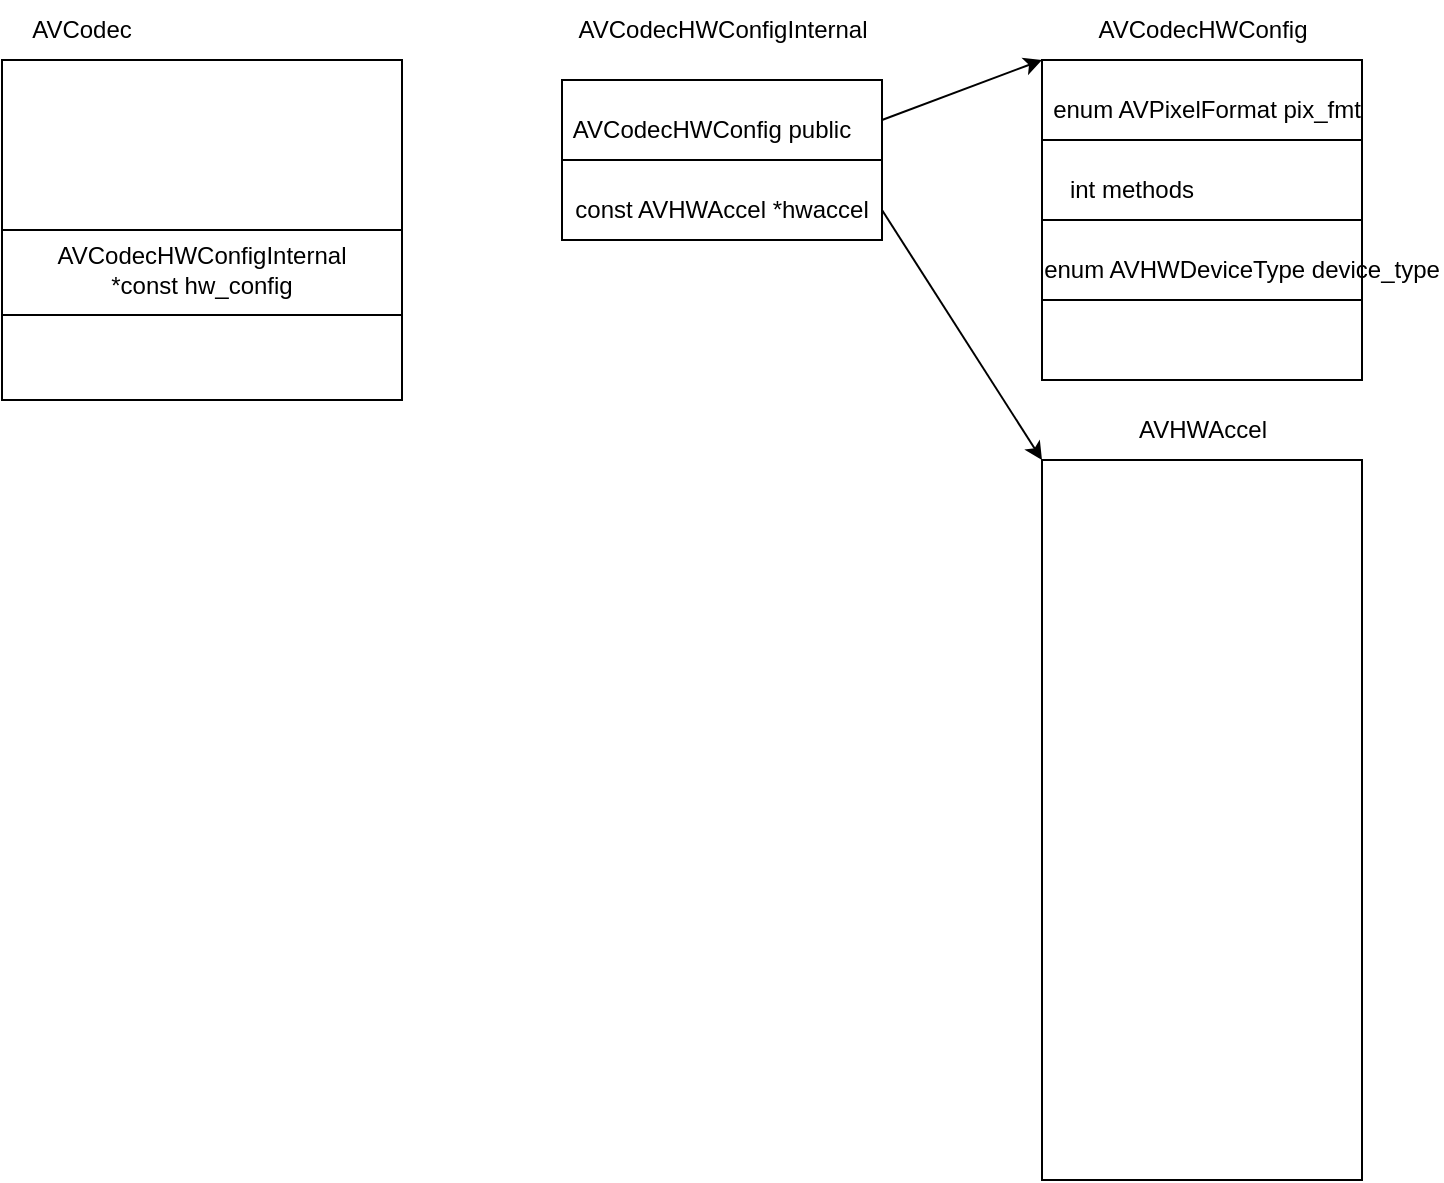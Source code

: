 <mxfile version="22.1.11" type="github">
  <diagram name="第 1 页" id="isXLuRnGI-NDV8r-viSz">
    <mxGraphModel dx="1434" dy="740" grid="1" gridSize="10" guides="1" tooltips="1" connect="1" arrows="1" fold="1" page="1" pageScale="1" pageWidth="827" pageHeight="1169" math="0" shadow="0">
      <root>
        <mxCell id="0" />
        <mxCell id="1" parent="0" />
        <mxCell id="Odgmvv2kuB0IVisa0Zmx-1" value="" style="rounded=0;whiteSpace=wrap;html=1;" vertex="1" parent="1">
          <mxGeometry x="160" y="280" width="200" height="170" as="geometry" />
        </mxCell>
        <mxCell id="Odgmvv2kuB0IVisa0Zmx-2" value="AVCodec" style="text;html=1;strokeColor=none;fillColor=none;align=center;verticalAlign=middle;whiteSpace=wrap;rounded=0;" vertex="1" parent="1">
          <mxGeometry x="170" y="250" width="60" height="30" as="geometry" />
        </mxCell>
        <mxCell id="Odgmvv2kuB0IVisa0Zmx-3" value="" style="endArrow=none;html=1;rounded=0;entryX=1;entryY=0.5;entryDx=0;entryDy=0;exitX=0;exitY=0.5;exitDx=0;exitDy=0;" edge="1" parent="1" source="Odgmvv2kuB0IVisa0Zmx-1" target="Odgmvv2kuB0IVisa0Zmx-1">
          <mxGeometry width="50" height="50" relative="1" as="geometry">
            <mxPoint x="80" y="420" as="sourcePoint" />
            <mxPoint x="130" y="370" as="targetPoint" />
          </mxGeometry>
        </mxCell>
        <mxCell id="Odgmvv2kuB0IVisa0Zmx-4" value="" style="endArrow=none;html=1;rounded=0;entryX=1;entryY=0.75;entryDx=0;entryDy=0;exitX=0;exitY=0.75;exitDx=0;exitDy=0;" edge="1" parent="1" source="Odgmvv2kuB0IVisa0Zmx-1" target="Odgmvv2kuB0IVisa0Zmx-1">
          <mxGeometry width="50" height="50" relative="1" as="geometry">
            <mxPoint x="70" y="430" as="sourcePoint" />
            <mxPoint x="120" y="380" as="targetPoint" />
          </mxGeometry>
        </mxCell>
        <mxCell id="Odgmvv2kuB0IVisa0Zmx-5" value="AVCodecHWConfigInternal *const hw_config" style="text;html=1;strokeColor=none;fillColor=none;align=center;verticalAlign=middle;whiteSpace=wrap;rounded=0;" vertex="1" parent="1">
          <mxGeometry x="170" y="370" width="180" height="30" as="geometry" />
        </mxCell>
        <mxCell id="Odgmvv2kuB0IVisa0Zmx-6" value="" style="rounded=0;whiteSpace=wrap;html=1;" vertex="1" parent="1">
          <mxGeometry x="440" y="290" width="160" height="80" as="geometry" />
        </mxCell>
        <mxCell id="Odgmvv2kuB0IVisa0Zmx-7" value="AVCodecHWConfigInternal" style="text;html=1;align=center;verticalAlign=middle;resizable=0;points=[];autosize=1;strokeColor=none;fillColor=none;" vertex="1" parent="1">
          <mxGeometry x="435" y="250" width="170" height="30" as="geometry" />
        </mxCell>
        <mxCell id="Odgmvv2kuB0IVisa0Zmx-8" value="" style="endArrow=none;html=1;rounded=0;entryX=1;entryY=0.5;entryDx=0;entryDy=0;exitX=0;exitY=0.5;exitDx=0;exitDy=0;" edge="1" parent="1" source="Odgmvv2kuB0IVisa0Zmx-6" target="Odgmvv2kuB0IVisa0Zmx-6">
          <mxGeometry width="50" height="50" relative="1" as="geometry">
            <mxPoint x="420" y="540" as="sourcePoint" />
            <mxPoint x="470" y="490" as="targetPoint" />
          </mxGeometry>
        </mxCell>
        <mxCell id="Odgmvv2kuB0IVisa0Zmx-9" value="AVCodecHWConfig public" style="text;html=1;strokeColor=none;fillColor=none;align=center;verticalAlign=middle;whiteSpace=wrap;rounded=0;" vertex="1" parent="1">
          <mxGeometry x="440" y="300" width="150" height="30" as="geometry" />
        </mxCell>
        <mxCell id="Odgmvv2kuB0IVisa0Zmx-10" value="const AVHWAccel *hwaccel" style="text;html=1;strokeColor=none;fillColor=none;align=center;verticalAlign=middle;whiteSpace=wrap;rounded=0;" vertex="1" parent="1">
          <mxGeometry x="440" y="340" width="160" height="30" as="geometry" />
        </mxCell>
        <mxCell id="Odgmvv2kuB0IVisa0Zmx-11" value="" style="rounded=0;whiteSpace=wrap;html=1;" vertex="1" parent="1">
          <mxGeometry x="680" y="280" width="160" height="160" as="geometry" />
        </mxCell>
        <mxCell id="Odgmvv2kuB0IVisa0Zmx-12" value="AVCodecHWConfig" style="text;html=1;align=center;verticalAlign=middle;resizable=0;points=[];autosize=1;strokeColor=none;fillColor=none;" vertex="1" parent="1">
          <mxGeometry x="695" y="250" width="130" height="30" as="geometry" />
        </mxCell>
        <mxCell id="Odgmvv2kuB0IVisa0Zmx-13" value="" style="endArrow=none;html=1;rounded=0;entryX=1;entryY=0.25;entryDx=0;entryDy=0;exitX=0;exitY=0.25;exitDx=0;exitDy=0;" edge="1" parent="1" source="Odgmvv2kuB0IVisa0Zmx-11" target="Odgmvv2kuB0IVisa0Zmx-11">
          <mxGeometry width="50" height="50" relative="1" as="geometry">
            <mxPoint x="620" y="490" as="sourcePoint" />
            <mxPoint x="670" y="440" as="targetPoint" />
          </mxGeometry>
        </mxCell>
        <mxCell id="Odgmvv2kuB0IVisa0Zmx-14" value="" style="endArrow=none;html=1;rounded=0;entryX=1;entryY=0.5;entryDx=0;entryDy=0;exitX=0;exitY=0.5;exitDx=0;exitDy=0;" edge="1" parent="1" source="Odgmvv2kuB0IVisa0Zmx-11" target="Odgmvv2kuB0IVisa0Zmx-11">
          <mxGeometry width="50" height="50" relative="1" as="geometry">
            <mxPoint x="560" y="470" as="sourcePoint" />
            <mxPoint x="610" y="420" as="targetPoint" />
          </mxGeometry>
        </mxCell>
        <mxCell id="Odgmvv2kuB0IVisa0Zmx-15" value="" style="endArrow=none;html=1;rounded=0;entryX=1;entryY=0.75;entryDx=0;entryDy=0;exitX=0;exitY=0.75;exitDx=0;exitDy=0;" edge="1" parent="1" source="Odgmvv2kuB0IVisa0Zmx-11" target="Odgmvv2kuB0IVisa0Zmx-11">
          <mxGeometry width="50" height="50" relative="1" as="geometry">
            <mxPoint x="620" y="520" as="sourcePoint" />
            <mxPoint x="670" y="470" as="targetPoint" />
          </mxGeometry>
        </mxCell>
        <mxCell id="Odgmvv2kuB0IVisa0Zmx-16" value="enum AVPixelFormat pix_fmt" style="text;html=1;strokeColor=none;fillColor=none;align=center;verticalAlign=middle;whiteSpace=wrap;rounded=0;" vertex="1" parent="1">
          <mxGeometry x="680" y="290" width="165" height="30" as="geometry" />
        </mxCell>
        <mxCell id="Odgmvv2kuB0IVisa0Zmx-17" value="int methods" style="text;html=1;strokeColor=none;fillColor=none;align=center;verticalAlign=middle;whiteSpace=wrap;rounded=0;" vertex="1" parent="1">
          <mxGeometry x="680" y="330" width="90" height="30" as="geometry" />
        </mxCell>
        <mxCell id="Odgmvv2kuB0IVisa0Zmx-18" value="enum AVHWDeviceType device_type" style="text;html=1;strokeColor=none;fillColor=none;align=center;verticalAlign=middle;whiteSpace=wrap;rounded=0;" vertex="1" parent="1">
          <mxGeometry x="680" y="370" width="200" height="30" as="geometry" />
        </mxCell>
        <mxCell id="Odgmvv2kuB0IVisa0Zmx-19" value="" style="rounded=0;whiteSpace=wrap;html=1;" vertex="1" parent="1">
          <mxGeometry x="680" y="480" width="160" height="360" as="geometry" />
        </mxCell>
        <mxCell id="Odgmvv2kuB0IVisa0Zmx-20" value="AVHWAccel" style="text;html=1;align=center;verticalAlign=middle;resizable=0;points=[];autosize=1;strokeColor=none;fillColor=none;" vertex="1" parent="1">
          <mxGeometry x="715" y="450" width="90" height="30" as="geometry" />
        </mxCell>
        <mxCell id="Odgmvv2kuB0IVisa0Zmx-21" value="" style="endArrow=classic;html=1;rounded=0;entryX=0;entryY=0;entryDx=0;entryDy=0;exitX=1;exitY=0.25;exitDx=0;exitDy=0;" edge="1" parent="1" source="Odgmvv2kuB0IVisa0Zmx-6" target="Odgmvv2kuB0IVisa0Zmx-11">
          <mxGeometry width="50" height="50" relative="1" as="geometry">
            <mxPoint x="620" y="360" as="sourcePoint" />
            <mxPoint x="670" y="310" as="targetPoint" />
          </mxGeometry>
        </mxCell>
        <mxCell id="Odgmvv2kuB0IVisa0Zmx-22" value="" style="endArrow=classic;html=1;rounded=0;entryX=0;entryY=0;entryDx=0;entryDy=0;exitX=1;exitY=0.5;exitDx=0;exitDy=0;" edge="1" parent="1" source="Odgmvv2kuB0IVisa0Zmx-10" target="Odgmvv2kuB0IVisa0Zmx-19">
          <mxGeometry width="50" height="50" relative="1" as="geometry">
            <mxPoint x="600" y="480" as="sourcePoint" />
            <mxPoint x="650" y="430" as="targetPoint" />
          </mxGeometry>
        </mxCell>
      </root>
    </mxGraphModel>
  </diagram>
</mxfile>
